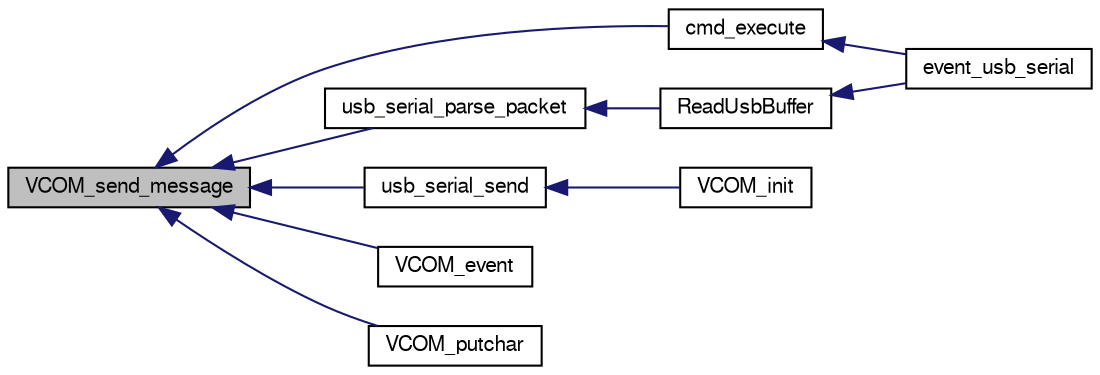 digraph "VCOM_send_message"
{
  edge [fontname="FreeSans",fontsize="10",labelfontname="FreeSans",labelfontsize="10"];
  node [fontname="FreeSans",fontsize="10",shape=record];
  rankdir="LR";
  Node1 [label="VCOM_send_message",height=0.2,width=0.4,color="black", fillcolor="grey75", style="filled", fontcolor="black"];
  Node1 -> Node2 [dir="back",color="midnightblue",fontsize="10",style="solid",fontname="FreeSans"];
  Node2 [label="cmd_execute",height=0.2,width=0.4,color="black", fillcolor="white", style="filled",URL="$usb__serial__stm32__example1_8c.html#a4c05230e98a20fb7a4fdd8ad8e5c528a",tooltip="Execute command from user use strncmp. "];
  Node2 -> Node3 [dir="back",color="midnightblue",fontsize="10",style="solid",fontname="FreeSans"];
  Node3 [label="event_usb_serial",height=0.2,width=0.4,color="black", fillcolor="white", style="filled",URL="$usb__serial__stm32__example1_8c.html#ad7375129249cec3fa89fdd090b50f611",tooltip="Call VCOM_poll() from module event function. "];
  Node1 -> Node4 [dir="back",color="midnightblue",fontsize="10",style="solid",fontname="FreeSans"];
  Node4 [label="usb_serial_parse_packet",height=0.2,width=0.4,color="black", fillcolor="white", style="filled",URL="$usb__serial__stm32__example1_8c.html#a4a15762007447868777bd94670fd6493",tooltip="Parse data from buffer Note that the function receives int, not char Because we want to be able to ca..."];
  Node4 -> Node5 [dir="back",color="midnightblue",fontsize="10",style="solid",fontname="FreeSans"];
  Node5 [label="ReadUsbBuffer",height=0.2,width=0.4,color="black", fillcolor="white", style="filled",URL="$usb__serial__stm32__example1_8c.html#a37712c8618bb3ae74339fb687cddd9e5",tooltip="Helper function. "];
  Node5 -> Node3 [dir="back",color="midnightblue",fontsize="10",style="solid",fontname="FreeSans"];
  Node1 -> Node6 [dir="back",color="midnightblue",fontsize="10",style="solid",fontname="FreeSans"];
  Node6 [label="usb_serial_send",height=0.2,width=0.4,color="black", fillcolor="white", style="filled",URL="$stm32_2usb__ser__hw_8c.html#ad4148a27686df68c8496d49427d52e36"];
  Node6 -> Node7 [dir="back",color="midnightblue",fontsize="10",style="solid",fontname="FreeSans"];
  Node7 [label="VCOM_init",height=0.2,width=0.4,color="black", fillcolor="white", style="filled",URL="$stm32_2usb__ser__hw_8c.html#a96a54f28bfc8bc28963cd2fac74609cd"];
  Node1 -> Node8 [dir="back",color="midnightblue",fontsize="10",style="solid",fontname="FreeSans"];
  Node8 [label="VCOM_event",height=0.2,width=0.4,color="black", fillcolor="white", style="filled",URL="$stm32_2usb__ser__hw_8c.html#a15c895e4456578b3ca2818c1e17c832a",tooltip="Poll usb (required by libopencm3). "];
  Node1 -> Node9 [dir="back",color="midnightblue",fontsize="10",style="solid",fontname="FreeSans"];
  Node9 [label="VCOM_putchar",height=0.2,width=0.4,color="black", fillcolor="white", style="filled",URL="$stm32_2usb__ser__hw_8c.html#a19a213d00cf249a4d4d60dbf1a9907d3",tooltip="Writes one character to VCOM port fifo. "];
}
